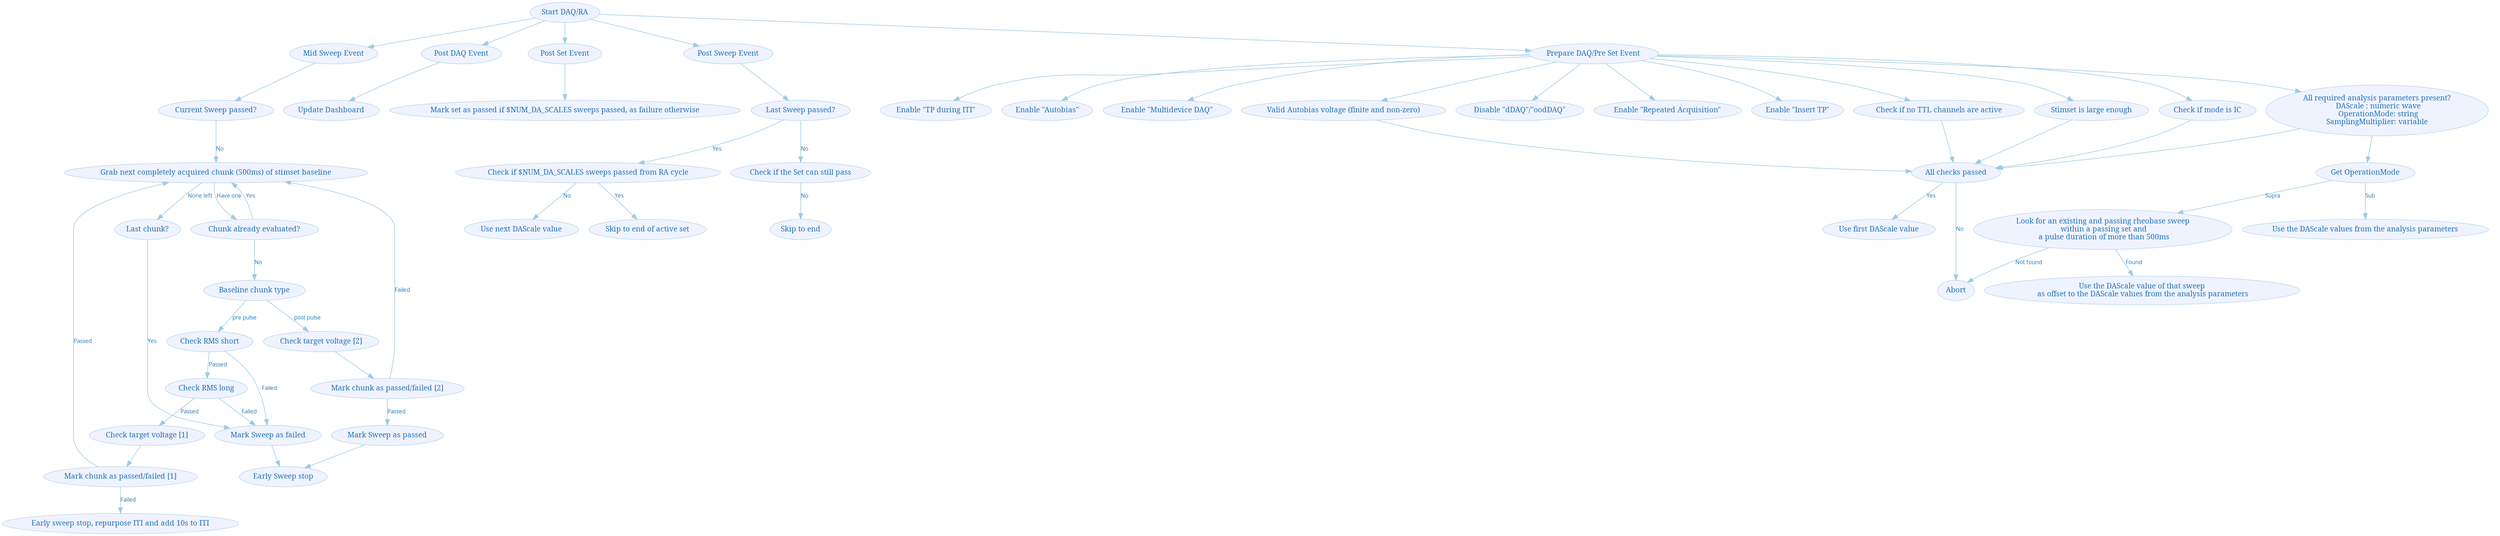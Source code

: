 digraph G {
    fontname="sans-serif";
    compound="true";
    ratio="0,01";
    center="true";
    penwidth="0.1";
    edge [comment="Wildcard edge",
          fontname="sans-serif",
          fontsize=10,
          colorscheme="blues3",
          color=2,
          fontcolor=3];
    node [fontname="serif",
          fontsize=13,
          fillcolor="1",
          colorscheme="blues4",
          color="2",
          fontcolor="4",
          style="filled"];
    "Start DAQ/RA";
    "Mid Sweep Event";
    "Post DAQ Event";
    "Post Set Event";
    "Post Sweep Event";
    "Prepare DAQ/Pre Set Event";
    "Start DAQ/RA" -> "Mid Sweep Event";
    "Start DAQ/RA" -> "Post DAQ Event";
    "Start DAQ/RA" -> "Prepare DAQ/Pre Set Event";
    "Start DAQ/RA" -> "Post Set Event";
    "Start DAQ/RA" -> "Post Sweep Event";
    subgraph cluster_preDAQ {
        color="invis";
        edge [comment="Wildcard node added automatic in EG."];
        node [comment="Wildcard node added automatic in EG."];
        "Enable \"TP during ITI\"";
        "Enable \"Autobias\"";
        "Enable \"Multidevice DAQ\"";
        "Valid Autobias voltage (finite and non-zero)";
        "Disable \"dDAQ\"/\"oodDAQ\"";
        "Enable \"Repeated Acquisition\"";
        "Enable \"Insert TP\"";
        "Check if no TTL channels are active";
        "Prepare DAQ/Pre Set Event" -> "Enable \"Autobias\"";
        "Prepare DAQ/Pre Set Event" -> "Enable \"TP during ITI\"";
        "Prepare DAQ/Pre Set Event" -> "Valid Autobias voltage (finite and non-zero)";
        "Prepare DAQ/Pre Set Event" -> "Enable \"Multidevice DAQ\"";
        "Prepare DAQ/Pre Set Event" -> "Disable \"dDAQ\"/\"oodDAQ\"";
        "Prepare DAQ/Pre Set Event" -> "Enable \"Repeated Acquisition\"";
        "Prepare DAQ/Pre Set Event" -> "Check if no TTL channels are active";
        "Prepare DAQ/Pre Set Event" -> "Enable \"Insert TP\"";
        "All checks passed";
        "Valid Autobias voltage (finite and non-zero)" -> "All checks passed";
        "Check if no TTL channels are active" -> "All checks passed";
        "All checks passed" -> "Use first DAScale value"  [label="Yes"];
        "All checks passed" -> "Abort"  [label="No"];
        "Stimset is large enough";
        "Prepare DAQ/Pre Set Event" -> "Stimset is large enough";
        "Stimset is large enough" -> "All checks passed";
        "Check if mode is IC";
        "Prepare DAQ/Pre Set Event" -> "Check if mode is IC";
        "Check if mode is IC" -> "All checks passed";
        "All required analysis parameters present?\n DAScale : numeric wave\n OperationMode: string\nSamplingMultiplier: variable";
        "Prepare DAQ/Pre Set Event" -> "All required analysis parameters present?\n DAScale : numeric wave\n OperationMode: string\nSamplingMultiplier: variable";
        "All required analysis parameters present?\n DAScale : numeric wave\n OperationMode: string\nSamplingMultiplier: variable" -> "All checks passed";
        "Get OperationMode";
        "All required analysis parameters present?\n DAScale : numeric wave\n OperationMode: string\nSamplingMultiplier: variable" -> "Get OperationMode";
        "Look for an existing and passing rheobase sweep\n within a passing set and\n a pulse duration of more than 500ms";
        "Get OperationMode" -> "Look for an existing and passing rheobase sweep\n within a passing set and\n a pulse duration of more than 500ms"  [label="Supra"];
        "Look for an existing and passing rheobase sweep\n within a passing set and\n a pulse duration of more than 500ms" -> "Abort"  [label="Not found"];
        "Use the DAScale value of that sweep\n as offset to the DAScale values from the analysis parameters";
        "Look for an existing and passing rheobase sweep\n within a passing set and\n a pulse duration of more than 500ms" -> "Use the DAScale value of that sweep\n as offset to the DAScale values from the analysis parameters"  [label="Found"];
        "Use the DAScale values from the analysis parameters";
        "Get OperationMode" -> "Use the DAScale values from the analysis parameters"  [label="Sub"];
    }

    "Post DAQ Event" -> "Update Dashboard";
    "Mark set as passed if $NUM_DA_SCALES sweeps passed, as failure otherwise";
    "Post Set Event" -> "Mark set as passed if $NUM_DA_SCALES sweeps passed, as failure otherwise";
    "Last Sweep passed?";
    "Check if $NUM_DA_SCALES sweeps passed from RA cycle";
    "Skip to end of active set";
    "Skip to end";
    "Post Sweep Event" -> "Last Sweep passed?";
    "Last Sweep passed?" -> "Check if $NUM_DA_SCALES sweeps passed from RA cycle"  [label="Yes"];
    "Check if $NUM_DA_SCALES sweeps passed from RA cycle" -> "Skip to end of active set"  [label="Yes"];
    "Use next DAScale value";
    "Check if $NUM_DA_SCALES sweeps passed from RA cycle" -> "Use next DAScale value"  [label="No"];
    "Check if the Set can still pass";
    "Last Sweep passed?" -> "Check if the Set can still pass"  [label="No"];
    "Check if the Set can still pass" -> "Skip to end"  [label="No"];
    "Abort";
    "Current Sweep passed?";
    "Mid Sweep Event" -> "Current Sweep passed?";
    "Grab next completely acquired chunk (500ms) of stimset baseline";
    "Current Sweep passed?" -> "Grab next completely acquired chunk (500ms) of stimset baseline"  [label="No"];
    "Baseline chunk type";
    "Chunk already evaluated?";
    "Grab next completely acquired chunk (500ms) of stimset baseline" -> "Chunk already evaluated?"  [label="Have one"];
    "Grab next completely acquired chunk (500ms) of stimset baseline" -> "Last chunk?"  [label="None left"];
    "Last chunk?" -> "Mark Sweep as failed"  [label="Yes"];
    "Chunk already evaluated?" -> "Grab next completely acquired chunk (500ms) of stimset baseline"  [label="Yes"];
    "Chunk already evaluated?" -> "Baseline chunk type"  [label="No"];
    "Check RMS short";
    "Check RMS long";
    "Check target voltage [1]";
    "Check target voltage [2]";
    "Baseline chunk type" -> "Check RMS short"  [label="pre pulse"];
    "Check RMS short" -> "Check RMS long"  [label="Passed"];
    "Mark Sweep as passed";
    "Mark Sweep as failed";
    "Check RMS short" -> "Mark Sweep as failed"  [label="Failed"];
    "Check RMS long" -> "Mark Sweep as failed"  [label="Failed"];
    "Check RMS long" -> "Check target voltage [1]"  [label="Passed"];
    "Mark chunk as passed/failed [1]";
    "Check target voltage [1]" -> "Mark chunk as passed/failed [1]";
    "Mark chunk as passed/failed [1]" -> "Grab next completely acquired chunk (500ms) of stimset baseline"  [label="Passed"];
    "Early sweep stop, repurpose ITI and add 10s to ITI";
    "Mark chunk as passed/failed [1]" -> "Early sweep stop, repurpose ITI and add 10s to ITI"  [label="Failed"];
    "Baseline chunk type" -> "Check target voltage [2]"  [label="post pulse"];
    "Check target voltage [2]" -> "Mark chunk as passed/failed [2]";
    "Mark chunk as passed/failed [2]" -> "Grab next completely acquired chunk (500ms) of stimset baseline"  [label="Failed"];
    "Mark chunk as passed/failed [2]" -> "Mark Sweep as passed"  [label="Passed"];
    "Mark Sweep as passed" -> "Early Sweep stop";
    "Mark Sweep as failed" -> "Early Sweep stop";
}
